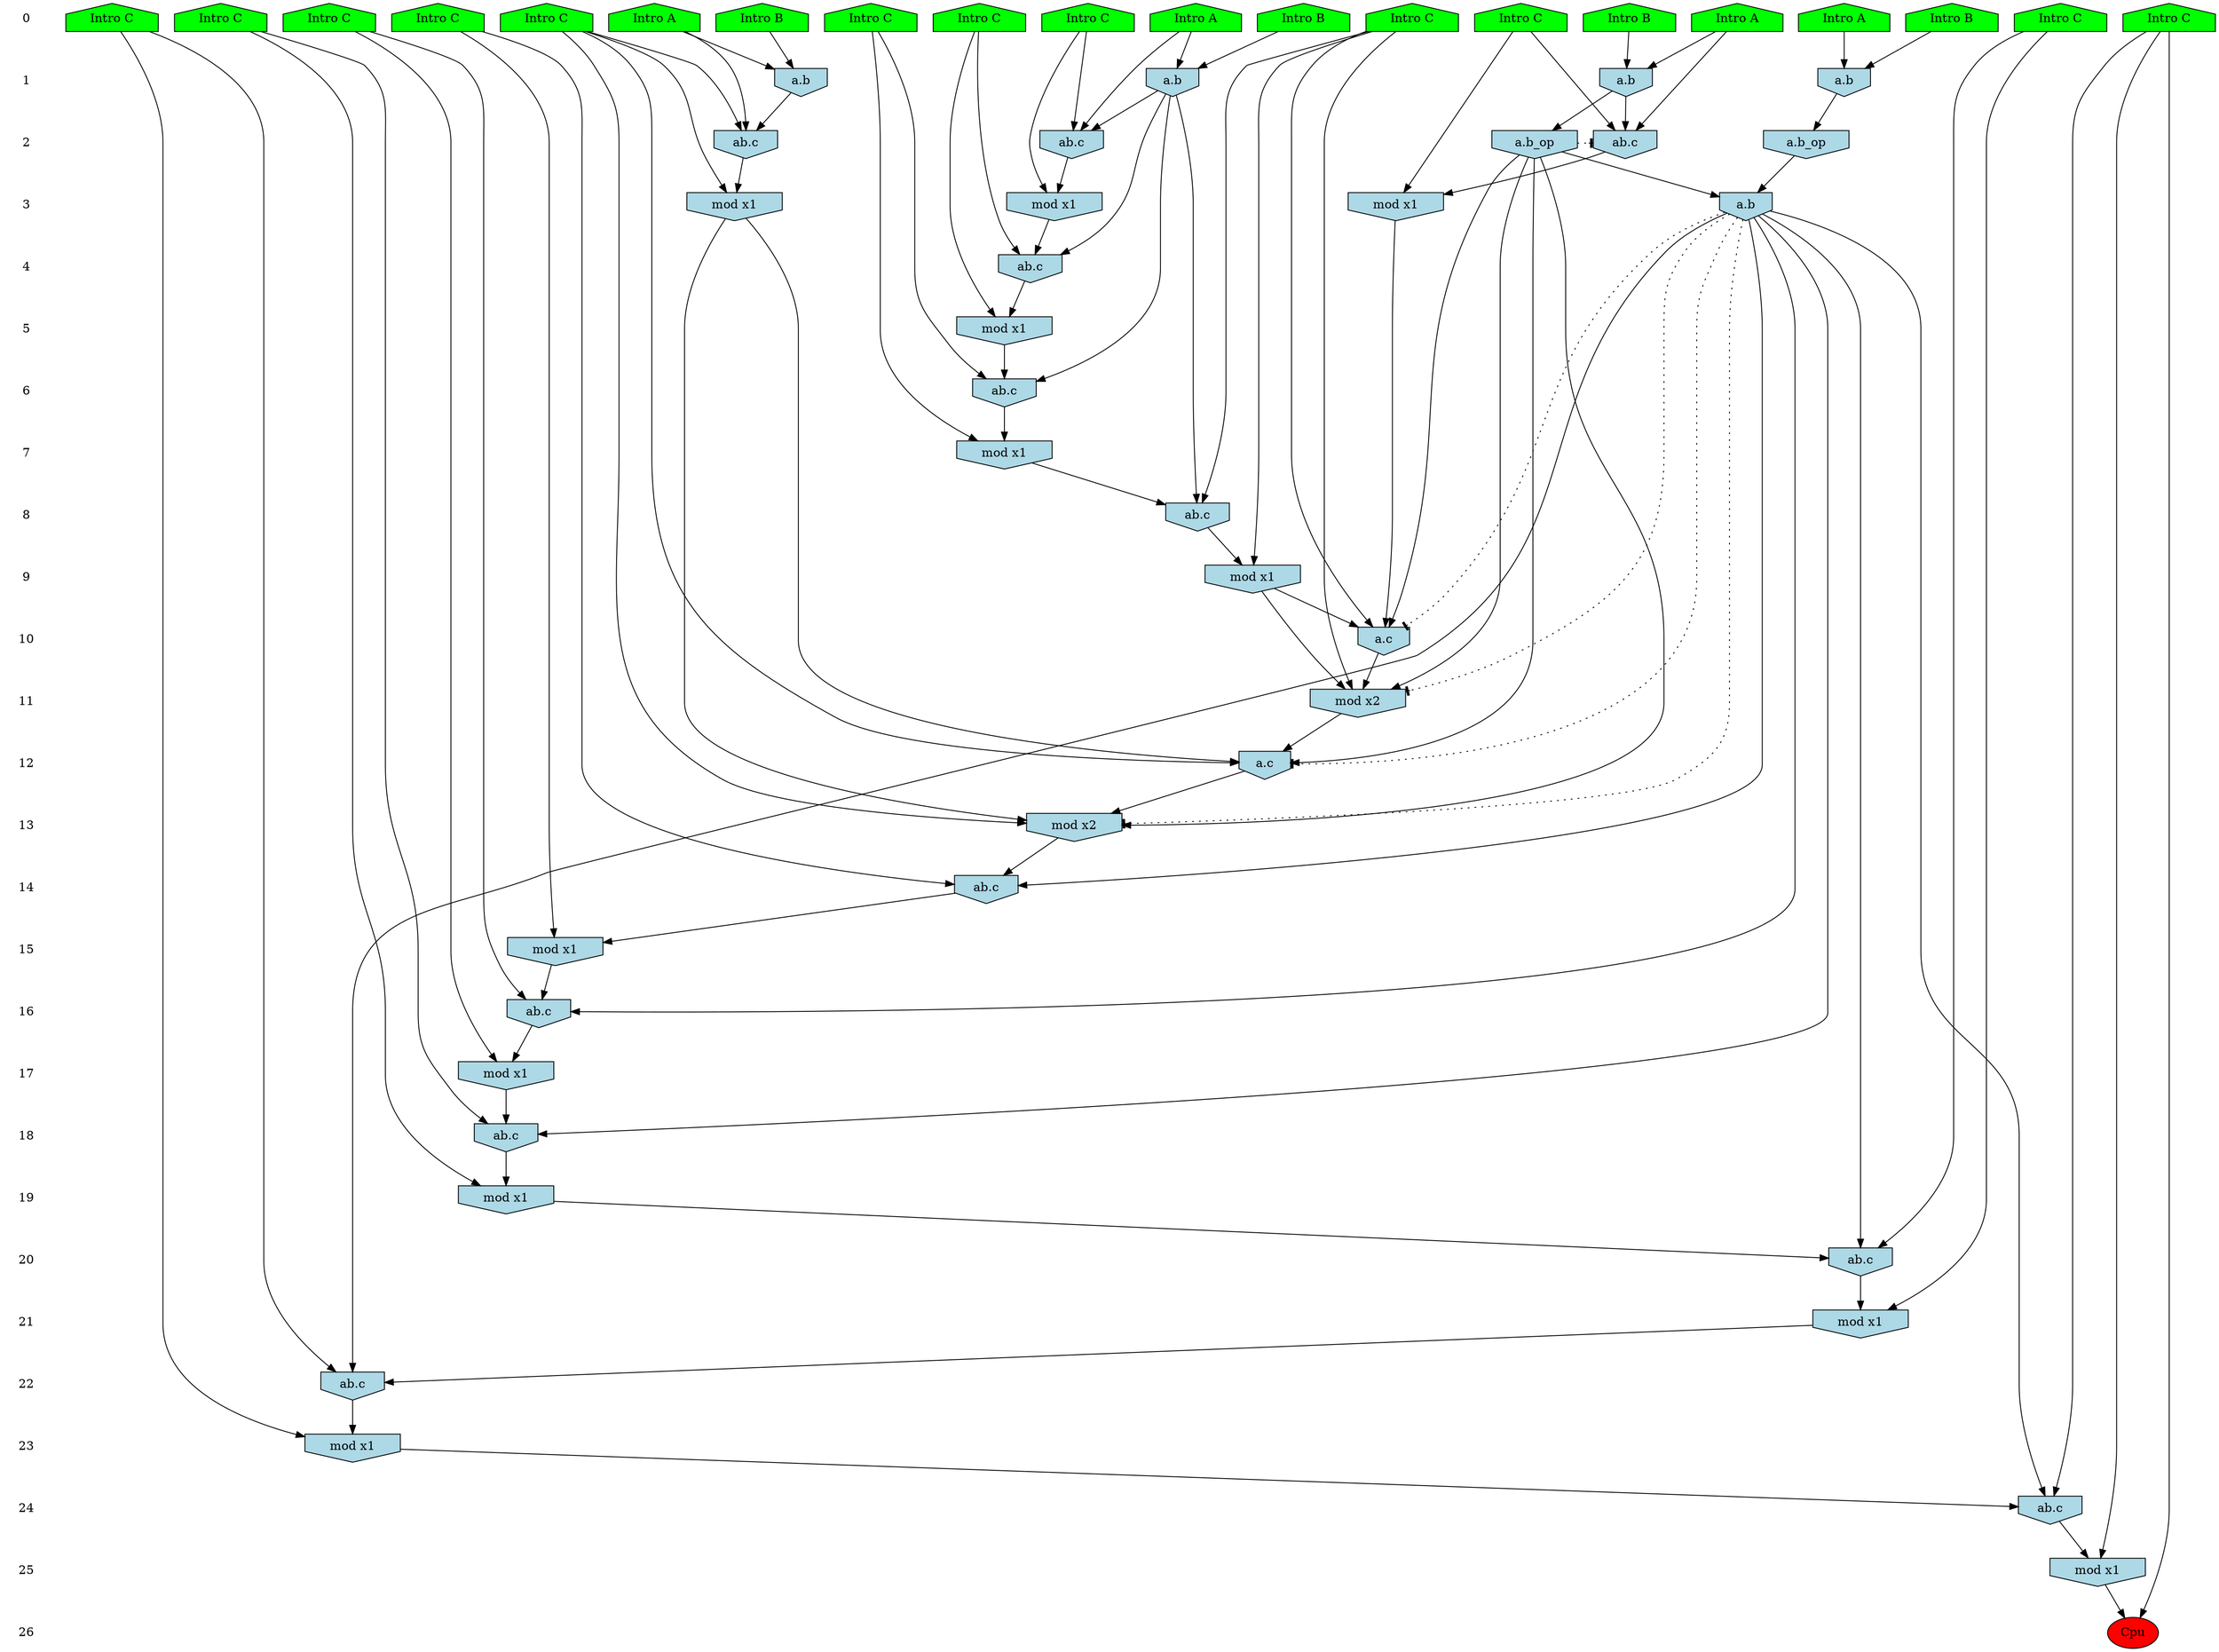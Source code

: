 /* Compression of 1 causal flows obtained in average at 1.796847E+01 t.u */
/* Compressed causal flows were: [3199] */
digraph G{
 ranksep=.5 ; 
{ rank = same ; "0" [shape=plaintext] ; node_1 [label ="Intro B", shape=house, style=filled, fillcolor=green] ;
node_2 [label ="Intro B", shape=house, style=filled, fillcolor=green] ;
node_3 [label ="Intro A", shape=house, style=filled, fillcolor=green] ;
node_4 [label ="Intro A", shape=house, style=filled, fillcolor=green] ;
node_5 [label ="Intro B", shape=house, style=filled, fillcolor=green] ;
node_6 [label ="Intro A", shape=house, style=filled, fillcolor=green] ;
node_7 [label ="Intro B", shape=house, style=filled, fillcolor=green] ;
node_8 [label ="Intro A", shape=house, style=filled, fillcolor=green] ;
node_9 [label ="Intro C", shape=house, style=filled, fillcolor=green] ;
node_10 [label ="Intro C", shape=house, style=filled, fillcolor=green] ;
node_11 [label ="Intro C", shape=house, style=filled, fillcolor=green] ;
node_12 [label ="Intro C", shape=house, style=filled, fillcolor=green] ;
node_13 [label ="Intro C", shape=house, style=filled, fillcolor=green] ;
node_14 [label ="Intro C", shape=house, style=filled, fillcolor=green] ;
node_15 [label ="Intro C", shape=house, style=filled, fillcolor=green] ;
node_16 [label ="Intro C", shape=house, style=filled, fillcolor=green] ;
node_17 [label ="Intro C", shape=house, style=filled, fillcolor=green] ;
node_18 [label ="Intro C", shape=house, style=filled, fillcolor=green] ;
node_19 [label ="Intro C", shape=house, style=filled, fillcolor=green] ;
node_20 [label ="Intro C", shape=house, style=filled, fillcolor=green] ;
}
{ rank = same ; "1" [shape=plaintext] ; node_21 [label="a.b", shape=invhouse, style=filled, fillcolor = lightblue] ;
node_22 [label="a.b", shape=invhouse, style=filled, fillcolor = lightblue] ;
node_26 [label="a.b", shape=invhouse, style=filled, fillcolor = lightblue] ;
node_31 [label="a.b", shape=invhouse, style=filled, fillcolor = lightblue] ;
}
{ rank = same ; "2" [shape=plaintext] ; node_23 [label="ab.c", shape=invhouse, style=filled, fillcolor = lightblue] ;
node_27 [label="ab.c", shape=invhouse, style=filled, fillcolor = lightblue] ;
node_29 [label="ab.c", shape=invhouse, style=filled, fillcolor = lightblue] ;
node_30 [label="a.b_op", shape=invhouse, style=filled, fillcolor = lightblue] ;
node_35 [label="a.b_op", shape=invhouse, style=filled, fillcolor = lightblue] ;
}
{ rank = same ; "3" [shape=plaintext] ; node_24 [label="mod x1", shape=invhouse, style=filled, fillcolor = lightblue] ;
node_28 [label="mod x1", shape=invhouse, style=filled, fillcolor = lightblue] ;
node_32 [label="mod x1", shape=invhouse, style=filled, fillcolor = lightblue] ;
node_43 [label="a.b", shape=invhouse, style=filled, fillcolor = lightblue] ;
}
{ rank = same ; "4" [shape=plaintext] ; node_25 [label="ab.c", shape=invhouse, style=filled, fillcolor = lightblue] ;
}
{ rank = same ; "5" [shape=plaintext] ; node_33 [label="mod x1", shape=invhouse, style=filled, fillcolor = lightblue] ;
}
{ rank = same ; "6" [shape=plaintext] ; node_34 [label="ab.c", shape=invhouse, style=filled, fillcolor = lightblue] ;
}
{ rank = same ; "7" [shape=plaintext] ; node_36 [label="mod x1", shape=invhouse, style=filled, fillcolor = lightblue] ;
}
{ rank = same ; "8" [shape=plaintext] ; node_37 [label="ab.c", shape=invhouse, style=filled, fillcolor = lightblue] ;
}
{ rank = same ; "9" [shape=plaintext] ; node_38 [label="mod x1", shape=invhouse, style=filled, fillcolor = lightblue] ;
}
{ rank = same ; "10" [shape=plaintext] ; node_39 [label="a.c", shape=invhouse, style=filled, fillcolor = lightblue] ;
}
{ rank = same ; "11" [shape=plaintext] ; node_40 [label="mod x2", shape=invhouse, style=filled, fillcolor = lightblue] ;
}
{ rank = same ; "12" [shape=plaintext] ; node_41 [label="a.c", shape=invhouse, style=filled, fillcolor = lightblue] ;
}
{ rank = same ; "13" [shape=plaintext] ; node_42 [label="mod x2", shape=invhouse, style=filled, fillcolor = lightblue] ;
}
{ rank = same ; "14" [shape=plaintext] ; node_44 [label="ab.c", shape=invhouse, style=filled, fillcolor = lightblue] ;
}
{ rank = same ; "15" [shape=plaintext] ; node_45 [label="mod x1", shape=invhouse, style=filled, fillcolor = lightblue] ;
}
{ rank = same ; "16" [shape=plaintext] ; node_46 [label="ab.c", shape=invhouse, style=filled, fillcolor = lightblue] ;
}
{ rank = same ; "17" [shape=plaintext] ; node_47 [label="mod x1", shape=invhouse, style=filled, fillcolor = lightblue] ;
}
{ rank = same ; "18" [shape=plaintext] ; node_48 [label="ab.c", shape=invhouse, style=filled, fillcolor = lightblue] ;
}
{ rank = same ; "19" [shape=plaintext] ; node_49 [label="mod x1", shape=invhouse, style=filled, fillcolor = lightblue] ;
}
{ rank = same ; "20" [shape=plaintext] ; node_50 [label="ab.c", shape=invhouse, style=filled, fillcolor = lightblue] ;
}
{ rank = same ; "21" [shape=plaintext] ; node_51 [label="mod x1", shape=invhouse, style=filled, fillcolor = lightblue] ;
}
{ rank = same ; "22" [shape=plaintext] ; node_52 [label="ab.c", shape=invhouse, style=filled, fillcolor = lightblue] ;
}
{ rank = same ; "23" [shape=plaintext] ; node_53 [label="mod x1", shape=invhouse, style=filled, fillcolor = lightblue] ;
}
{ rank = same ; "24" [shape=plaintext] ; node_54 [label="ab.c", shape=invhouse, style=filled, fillcolor = lightblue] ;
}
{ rank = same ; "25" [shape=plaintext] ; node_55 [label="mod x1", shape=invhouse, style=filled, fillcolor = lightblue] ;
}
{ rank = same ; "26" [shape=plaintext] ; node_56 [label ="Cpu", style=filled, fillcolor=red] ;
}
"0" -> "1" [style="invis"]; 
"1" -> "2" [style="invis"]; 
"2" -> "3" [style="invis"]; 
"3" -> "4" [style="invis"]; 
"4" -> "5" [style="invis"]; 
"5" -> "6" [style="invis"]; 
"6" -> "7" [style="invis"]; 
"7" -> "8" [style="invis"]; 
"8" -> "9" [style="invis"]; 
"9" -> "10" [style="invis"]; 
"10" -> "11" [style="invis"]; 
"11" -> "12" [style="invis"]; 
"12" -> "13" [style="invis"]; 
"13" -> "14" [style="invis"]; 
"14" -> "15" [style="invis"]; 
"15" -> "16" [style="invis"]; 
"16" -> "17" [style="invis"]; 
"17" -> "18" [style="invis"]; 
"18" -> "19" [style="invis"]; 
"19" -> "20" [style="invis"]; 
"20" -> "21" [style="invis"]; 
"21" -> "22" [style="invis"]; 
"22" -> "23" [style="invis"]; 
"23" -> "24" [style="invis"]; 
"24" -> "25" [style="invis"]; 
"25" -> "26" [style="invis"]; 
node_2 -> node_21
node_6 -> node_21
node_3 -> node_22
node_5 -> node_22
node_3 -> node_23
node_13 -> node_23
node_22 -> node_23
node_13 -> node_24
node_23 -> node_24
node_19 -> node_25
node_22 -> node_25
node_24 -> node_25
node_7 -> node_26
node_8 -> node_26
node_8 -> node_27
node_11 -> node_27
node_26 -> node_27
node_11 -> node_28
node_27 -> node_28
node_6 -> node_29
node_12 -> node_29
node_21 -> node_29
node_21 -> node_30
node_1 -> node_31
node_4 -> node_31
node_12 -> node_32
node_29 -> node_32
node_19 -> node_33
node_25 -> node_33
node_15 -> node_34
node_22 -> node_34
node_33 -> node_34
node_31 -> node_35
node_15 -> node_36
node_34 -> node_36
node_17 -> node_37
node_22 -> node_37
node_36 -> node_37
node_17 -> node_38
node_37 -> node_38
node_17 -> node_39
node_30 -> node_39
node_32 -> node_39
node_38 -> node_39
node_17 -> node_40
node_30 -> node_40
node_38 -> node_40
node_39 -> node_40
node_11 -> node_41
node_28 -> node_41
node_30 -> node_41
node_40 -> node_41
node_11 -> node_42
node_28 -> node_42
node_30 -> node_42
node_41 -> node_42
node_30 -> node_43
node_35 -> node_43
node_14 -> node_44
node_42 -> node_44
node_43 -> node_44
node_14 -> node_45
node_44 -> node_45
node_18 -> node_46
node_43 -> node_46
node_45 -> node_46
node_18 -> node_47
node_46 -> node_47
node_10 -> node_48
node_43 -> node_48
node_47 -> node_48
node_10 -> node_49
node_48 -> node_49
node_16 -> node_50
node_43 -> node_50
node_49 -> node_50
node_16 -> node_51
node_50 -> node_51
node_20 -> node_52
node_43 -> node_52
node_51 -> node_52
node_20 -> node_53
node_52 -> node_53
node_9 -> node_54
node_43 -> node_54
node_53 -> node_54
node_9 -> node_55
node_54 -> node_55
node_9 -> node_56
node_55 -> node_56
node_30 -> node_29 [style=dotted, arrowhead = tee] 
node_43 -> node_42 [style=dotted, arrowhead = tee] 
node_43 -> node_41 [style=dotted, arrowhead = tee] 
node_43 -> node_40 [style=dotted, arrowhead = tee] 
node_43 -> node_39 [style=dotted, arrowhead = tee] 
}
/*
 Dot generation time: 0.000360
*/